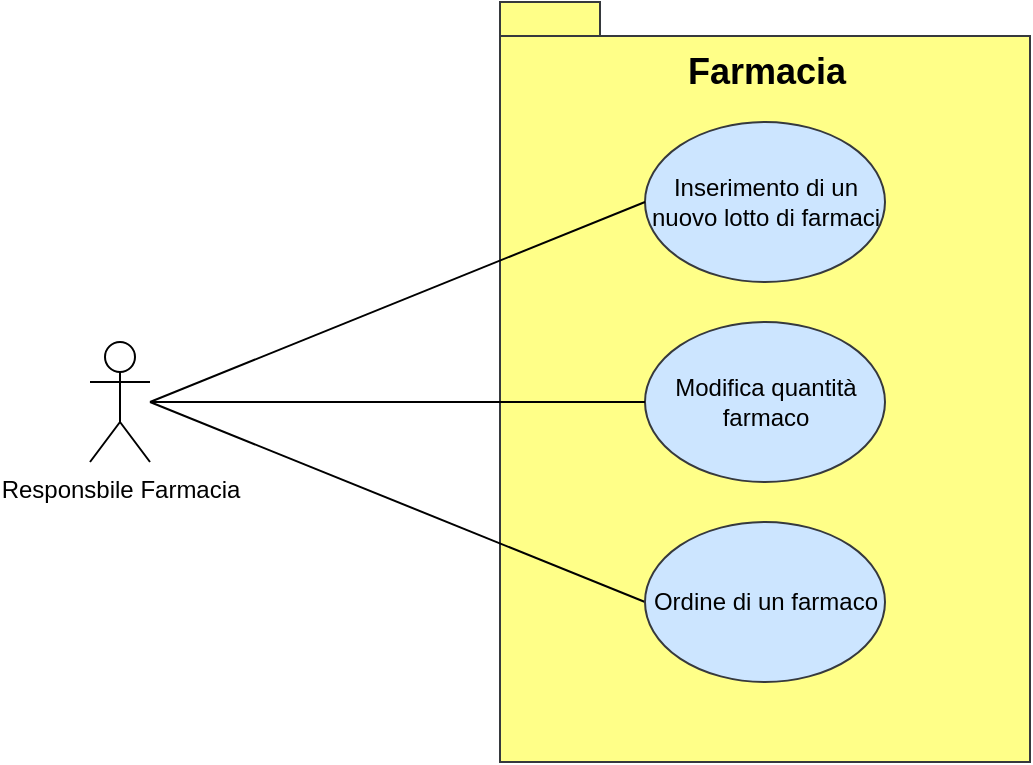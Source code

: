 <mxfile version="20.3.0" type="device"><diagram name="Page-1" id="b5b7bab2-c9e2-2cf4-8b2a-24fd1a2a6d21"><mxGraphModel dx="326" dy="712" grid="1" gridSize="10" guides="1" tooltips="1" connect="1" arrows="1" fold="1" page="1" pageScale="1" pageWidth="827" pageHeight="1169" background="none" math="0" shadow="0"><root><mxCell id="0"/><mxCell id="1" parent="0"/><mxCell id="bD-mtEEItlB_WIQh2THQ-6" value="" style="shape=folder;fontStyle=1;spacingTop=10;tabWidth=50;tabHeight=17;tabPosition=left;html=1;rounded=0;shadow=0;comic=0;labelBackgroundColor=none;strokeWidth=1;fontFamily=Verdana;fontSize=10;align=center;labelPosition=center;verticalLabelPosition=middle;verticalAlign=middle;fillColor=#ffff88;strokeColor=#36393d;gradientColor=none;" vertex="1" parent="1"><mxGeometry x="1185" y="550" width="265" height="380" as="geometry"/></mxCell><mxCell id="bD-mtEEItlB_WIQh2THQ-7" value="Farmacia" style="text;html=1;align=center;verticalAlign=middle;resizable=0;points=[];autosize=1;strokeColor=none;fillColor=none;fontSize=18;fontStyle=1" vertex="1" parent="1"><mxGeometry x="1267.5" y="565" width="100" height="40" as="geometry"/></mxCell><mxCell id="bD-mtEEItlB_WIQh2THQ-8" value="Inserimento di un nuovo lotto di farmaci" style="ellipse;whiteSpace=wrap;html=1;labelBackgroundColor=none;labelBorderColor=none;fontSize=12;fillColor=#cce5ff;strokeColor=#36393d;" vertex="1" parent="1"><mxGeometry x="1257.5" y="610" width="120" height="80" as="geometry"/></mxCell><mxCell id="bD-mtEEItlB_WIQh2THQ-9" value="Modifica quantità farmaco" style="ellipse;whiteSpace=wrap;html=1;labelBackgroundColor=none;labelBorderColor=none;fontSize=12;fillColor=#cce5ff;strokeColor=#36393d;" vertex="1" parent="1"><mxGeometry x="1257.5" y="710" width="120" height="80" as="geometry"/></mxCell><mxCell id="bD-mtEEItlB_WIQh2THQ-15" style="rounded=0;orthogonalLoop=1;jettySize=auto;html=1;entryX=0;entryY=0.5;entryDx=0;entryDy=0;fontSize=18;endArrow=none;endFill=0;" edge="1" parent="1" target="bD-mtEEItlB_WIQh2THQ-8"><mxGeometry relative="1" as="geometry"><mxPoint x="1010" y="750" as="sourcePoint"/></mxGeometry></mxCell><mxCell id="bD-mtEEItlB_WIQh2THQ-16" style="rounded=0;orthogonalLoop=1;jettySize=auto;html=1;entryX=0;entryY=0.5;entryDx=0;entryDy=0;fontSize=18;endArrow=none;endFill=0;" edge="1" parent="1" source="bD-mtEEItlB_WIQh2THQ-11" target="bD-mtEEItlB_WIQh2THQ-9"><mxGeometry relative="1" as="geometry"/></mxCell><mxCell id="bD-mtEEItlB_WIQh2THQ-17" style="rounded=0;orthogonalLoop=1;jettySize=auto;html=1;entryX=0;entryY=0.5;entryDx=0;entryDy=0;fontSize=18;endArrow=none;endFill=0;" edge="1" parent="1" target="bD-mtEEItlB_WIQh2THQ-14"><mxGeometry relative="1" as="geometry"><mxPoint x="1010" y="750" as="sourcePoint"/></mxGeometry></mxCell><mxCell id="bD-mtEEItlB_WIQh2THQ-11" value="Responsbile Farmacia" style="shape=umlActor;verticalLabelPosition=bottom;verticalAlign=top;html=1;outlineConnect=0;labelBackgroundColor=none;labelBorderColor=none;fontSize=12;gradientColor=none;" vertex="1" parent="1"><mxGeometry x="980" y="720" width="30" height="60" as="geometry"/></mxCell><mxCell id="bD-mtEEItlB_WIQh2THQ-14" value="Ordine di un farmaco" style="ellipse;whiteSpace=wrap;html=1;labelBackgroundColor=none;labelBorderColor=none;fontSize=12;fillColor=#cce5ff;strokeColor=#36393d;" vertex="1" parent="1"><mxGeometry x="1257.5" y="810" width="120" height="80" as="geometry"/></mxCell></root></mxGraphModel></diagram></mxfile>